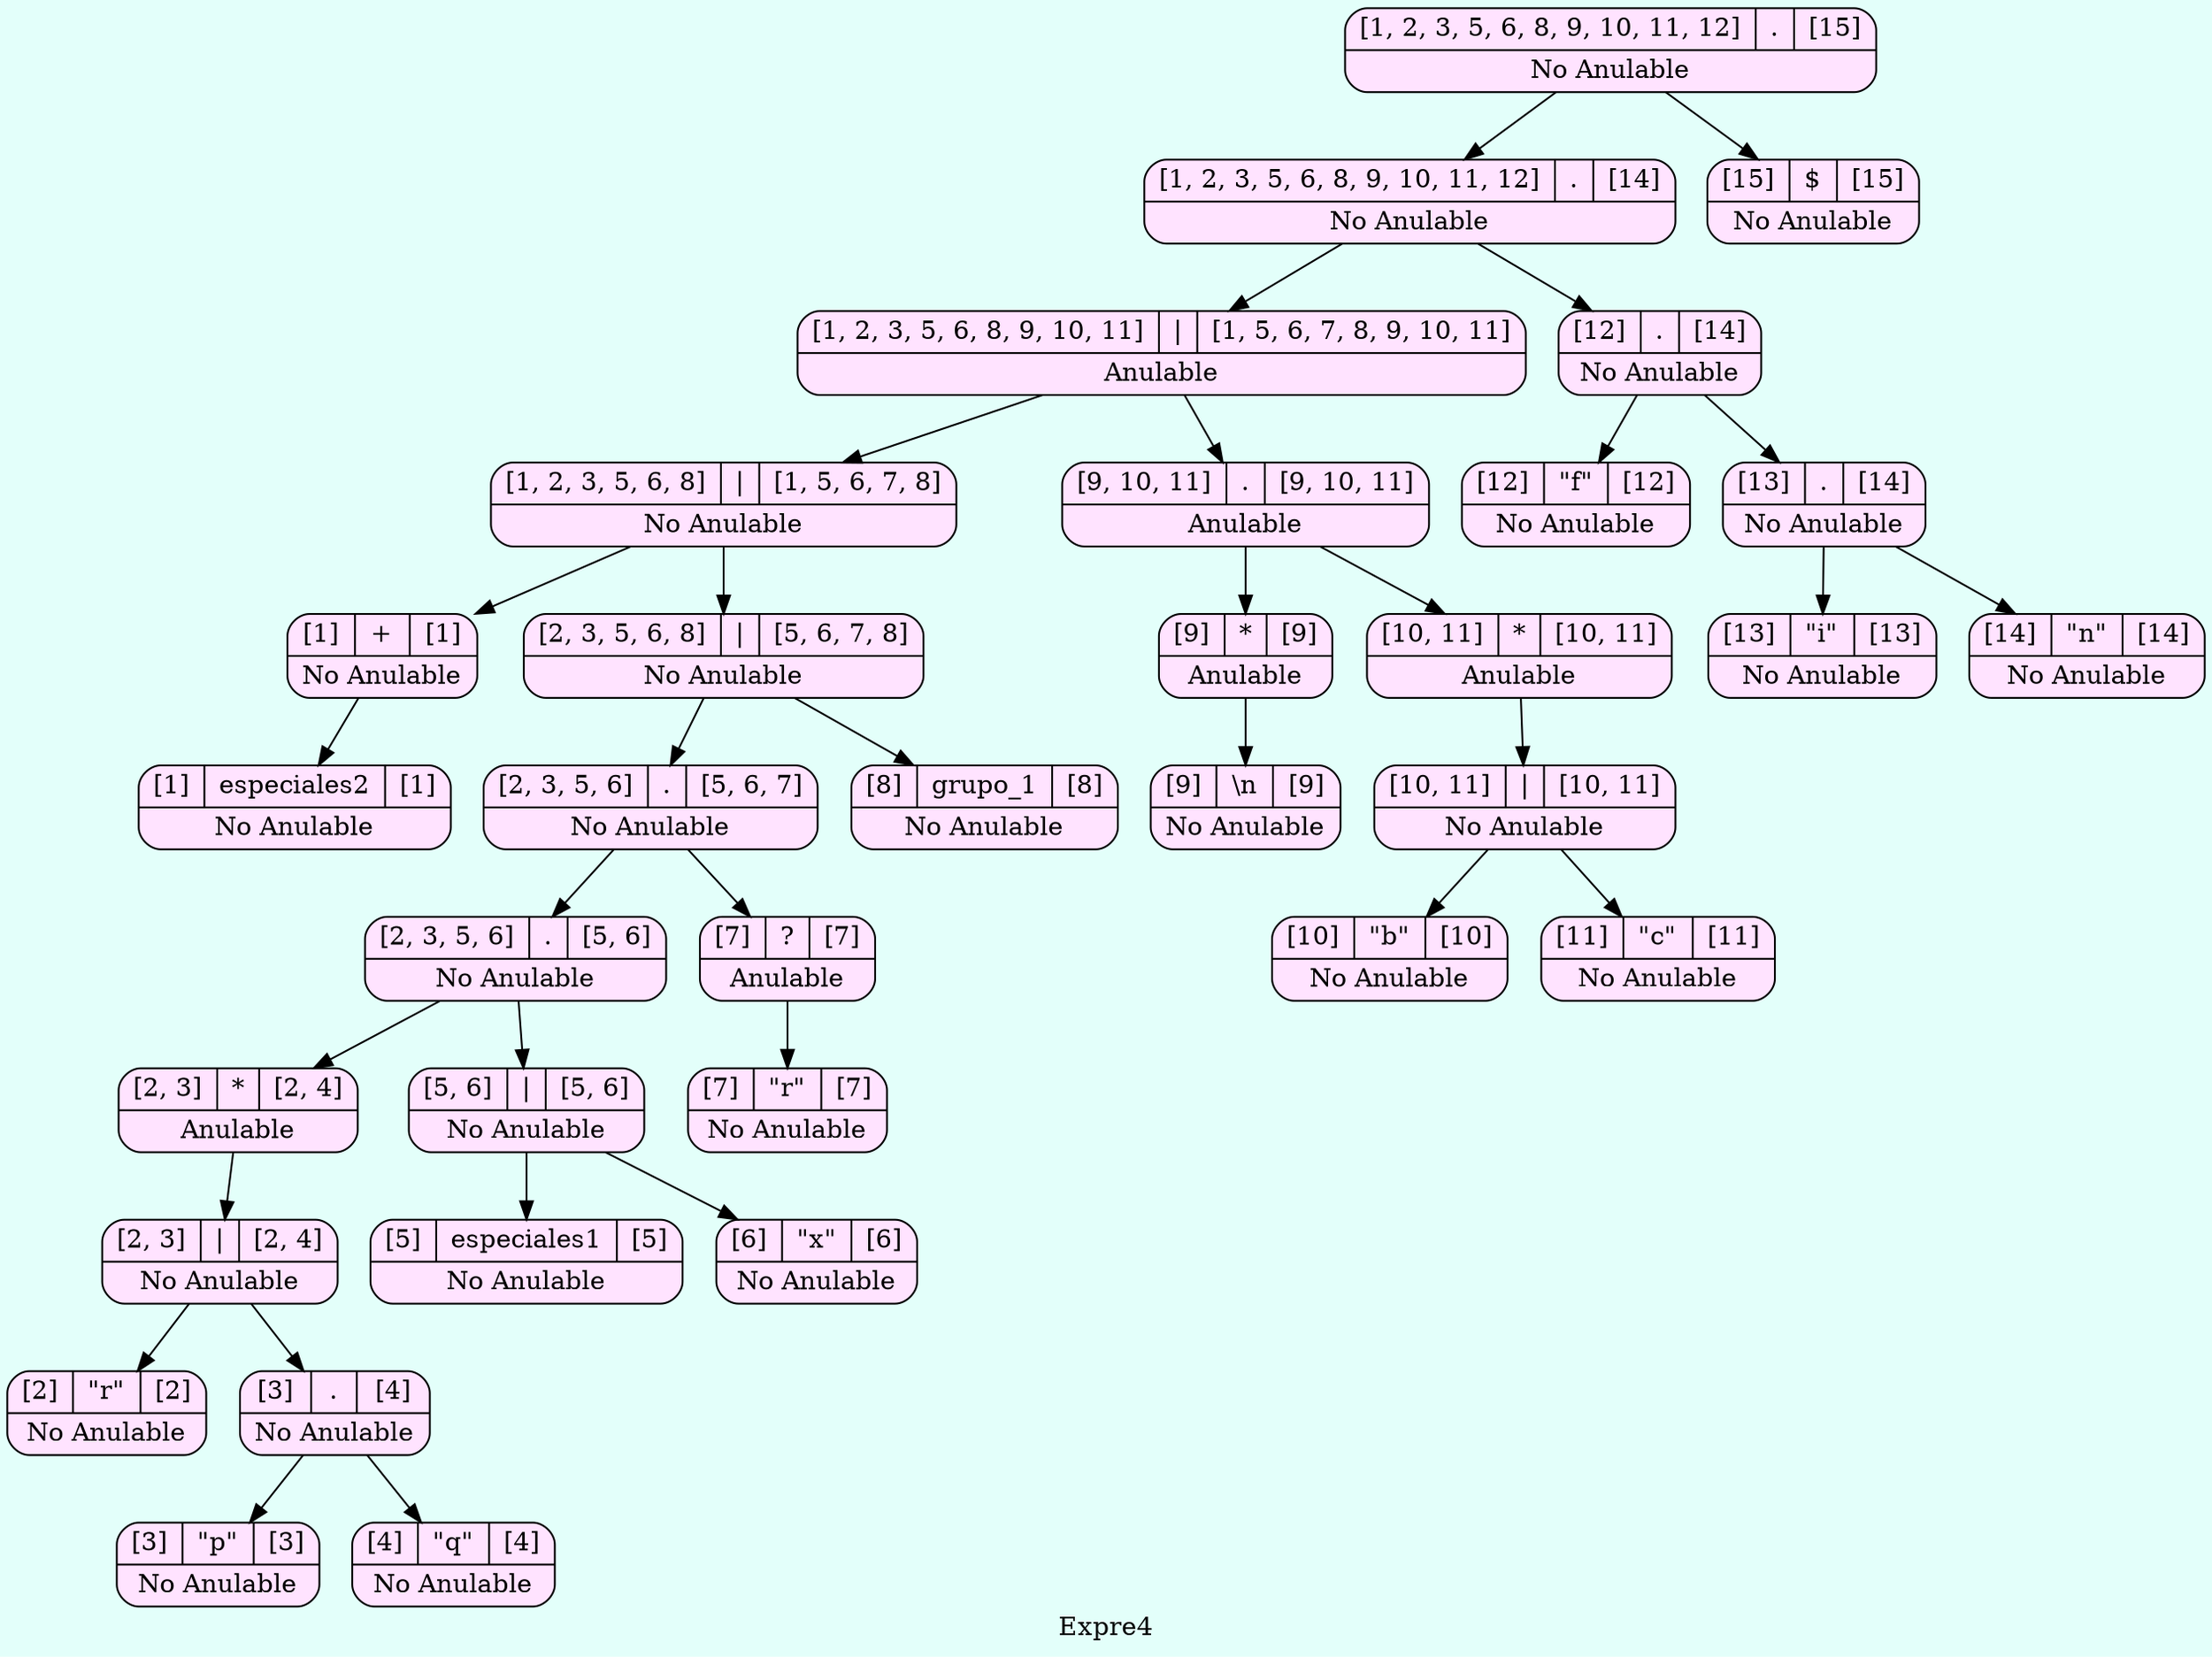 digraph structs {
  bgcolor = "#E3FFFA"
   node [shape=Mrecord fillcolor="#FFE3FF" style =filled];
label ="Expre4"
    struct237515721    [label="{{[1, 2, 3, 5, 6, 8, 9, 10, 11, 12]|<here>.|[15]}|No Anulable}"];
    struct237515721-> struct1233477953
    struct1233477953    [label="{{[1, 2, 3, 5, 6, 8, 9, 10, 11, 12]|<here>.|[14]}|No Anulable}"];
    struct1233477953-> struct1504416568
    struct1504416568    [label="{{[1, 2, 3, 5, 6, 8, 9, 10, 11]|<here>\||[1, 5, 6, 7, 8, 9, 10, 11]}|Anulable}"];
    struct1504416568-> struct1550988857
    struct1550988857    [label="{{[1, 2, 3, 5, 6, 8]|<here>\||[1, 5, 6, 7, 8]}|No Anulable}"];
    struct1550988857-> struct327933957
    struct327933957    [label="{{[1]|<here>+|[1]}|No Anulable}"];
    struct327933957-> struct1902515292
    struct1902515292    [label="{{[1]|<here>especiales2|[1]}|No Anulable}"];
    struct1550988857-> struct1951492891
    struct1951492891    [label="{{[2, 3, 5, 6, 8]|<here>\||[5, 6, 7, 8]}|No Anulable}"];
    struct1951492891-> struct970934358
    struct970934358    [label="{{[2, 3, 5, 6]|<here>.|[5, 6, 7]}|No Anulable}"];
    struct970934358-> struct1972903072
    struct1972903072    [label="{{[2, 3, 5, 6]|<here>.|[5, 6]}|No Anulable}"];
    struct1972903072-> struct882713275
    struct882713275    [label="{{[2, 3]|<here>*|[2, 4]}|Anulable}"];
    struct882713275-> struct1273728640
    struct1273728640    [label="{{[2, 3]|<here>\||[2, 4]}|No Anulable}"];
    struct1273728640-> struct137753171
    struct137753171    [label="{{[2]|<here>\"r\"|[2]}|No Anulable}"];
    struct1273728640-> struct1040024297
    struct1040024297    [label="{{[3]|<here>.|[4]}|No Anulable}"];
    struct1040024297-> struct1613297431
    struct1613297431    [label="{{[3]|<here>\"p\"|[3]}|No Anulable}"];
    struct1040024297-> struct1998645788
    struct1998645788    [label="{{[4]|<here>\"q\"|[4]}|No Anulable}"];
    struct1972903072-> struct1352677825
    struct1352677825    [label="{{[5, 6]|<here>\||[5, 6]}|No Anulable}"];
    struct1352677825-> struct26936310
    struct26936310    [label="{{[5]|<here>especiales1|[5]}|No Anulable}"];
    struct1352677825-> struct640474269
    struct640474269    [label="{{[6]|<here>\"x\"|[6]}|No Anulable}"];
    struct970934358-> struct1454154318
    struct1454154318    [label="{{[7]|<here>?|[7]}|Anulable}"];
    struct1454154318-> struct118744939
    struct118744939    [label="{{[7]|<here>\"r\"|[7]}|No Anulable}"];
    struct1951492891-> struct1582223564
    struct1582223564    [label="{{[8]|<here>grupo_1|[8]}|No Anulable}"];
    struct1504416568-> struct516306860
    struct516306860    [label="{{[9, 10, 11]|<here>.|[9, 10, 11]}|Anulable}"];
    struct516306860-> struct768297192
    struct768297192    [label="{{[9]|<here>*|[9]}|Anulable}"];
    struct768297192-> struct897309317
    struct897309317    [label="{{[9]|<here>\\n|[9]}|No Anulable}"];
    struct516306860-> struct488354902
    struct488354902    [label="{{[10, 11]|<here>*|[10, 11]}|Anulable}"];
    struct488354902-> struct852466446
    struct852466446    [label="{{[10, 11]|<here>\||[10, 11]}|No Anulable}"];
    struct852466446-> struct1161038263
    struct1161038263    [label="{{[10]|<here>\"b\"|[10]}|No Anulable}"];
    struct852466446-> struct787500134
    struct787500134    [label="{{[11]|<here>\"c\"|[11]}|No Anulable}"];
    struct1233477953-> struct1854530794
    struct1854530794    [label="{{[12]|<here>.|[14]}|No Anulable}"];
    struct1854530794-> struct542119390
    struct542119390    [label="{{[12]|<here>\"f\"|[12]}|No Anulable}"];
    struct1854530794-> struct1162660306
    struct1162660306    [label="{{[13]|<here>.|[14]}|No Anulable}"];
    struct1162660306-> struct1777548897
    struct1777548897    [label="{{[13]|<here>\"i\"|[13]}|No Anulable}"];
    struct1162660306-> struct1216100609
    struct1216100609    [label="{{[14]|<here>\"n\"|[14]}|No Anulable}"];
    struct237515721-> struct1755462453
    struct1755462453    [label="{{[15]|<here>$|[15]}|No Anulable}"];

}